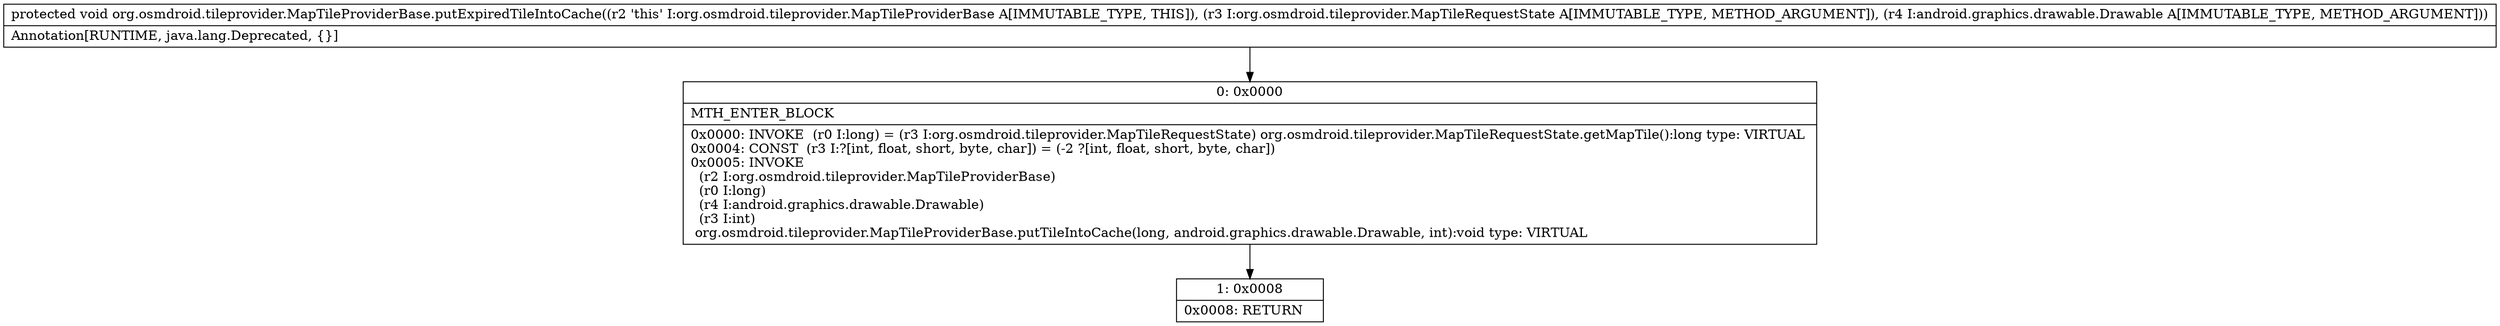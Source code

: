 digraph "CFG fororg.osmdroid.tileprovider.MapTileProviderBase.putExpiredTileIntoCache(Lorg\/osmdroid\/tileprovider\/MapTileRequestState;Landroid\/graphics\/drawable\/Drawable;)V" {
Node_0 [shape=record,label="{0\:\ 0x0000|MTH_ENTER_BLOCK\l|0x0000: INVOKE  (r0 I:long) = (r3 I:org.osmdroid.tileprovider.MapTileRequestState) org.osmdroid.tileprovider.MapTileRequestState.getMapTile():long type: VIRTUAL \l0x0004: CONST  (r3 I:?[int, float, short, byte, char]) = (\-2 ?[int, float, short, byte, char]) \l0x0005: INVOKE  \l  (r2 I:org.osmdroid.tileprovider.MapTileProviderBase)\l  (r0 I:long)\l  (r4 I:android.graphics.drawable.Drawable)\l  (r3 I:int)\l org.osmdroid.tileprovider.MapTileProviderBase.putTileIntoCache(long, android.graphics.drawable.Drawable, int):void type: VIRTUAL \l}"];
Node_1 [shape=record,label="{1\:\ 0x0008|0x0008: RETURN   \l}"];
MethodNode[shape=record,label="{protected void org.osmdroid.tileprovider.MapTileProviderBase.putExpiredTileIntoCache((r2 'this' I:org.osmdroid.tileprovider.MapTileProviderBase A[IMMUTABLE_TYPE, THIS]), (r3 I:org.osmdroid.tileprovider.MapTileRequestState A[IMMUTABLE_TYPE, METHOD_ARGUMENT]), (r4 I:android.graphics.drawable.Drawable A[IMMUTABLE_TYPE, METHOD_ARGUMENT]))  | Annotation[RUNTIME, java.lang.Deprecated, \{\}]\l}"];
MethodNode -> Node_0;
Node_0 -> Node_1;
}

